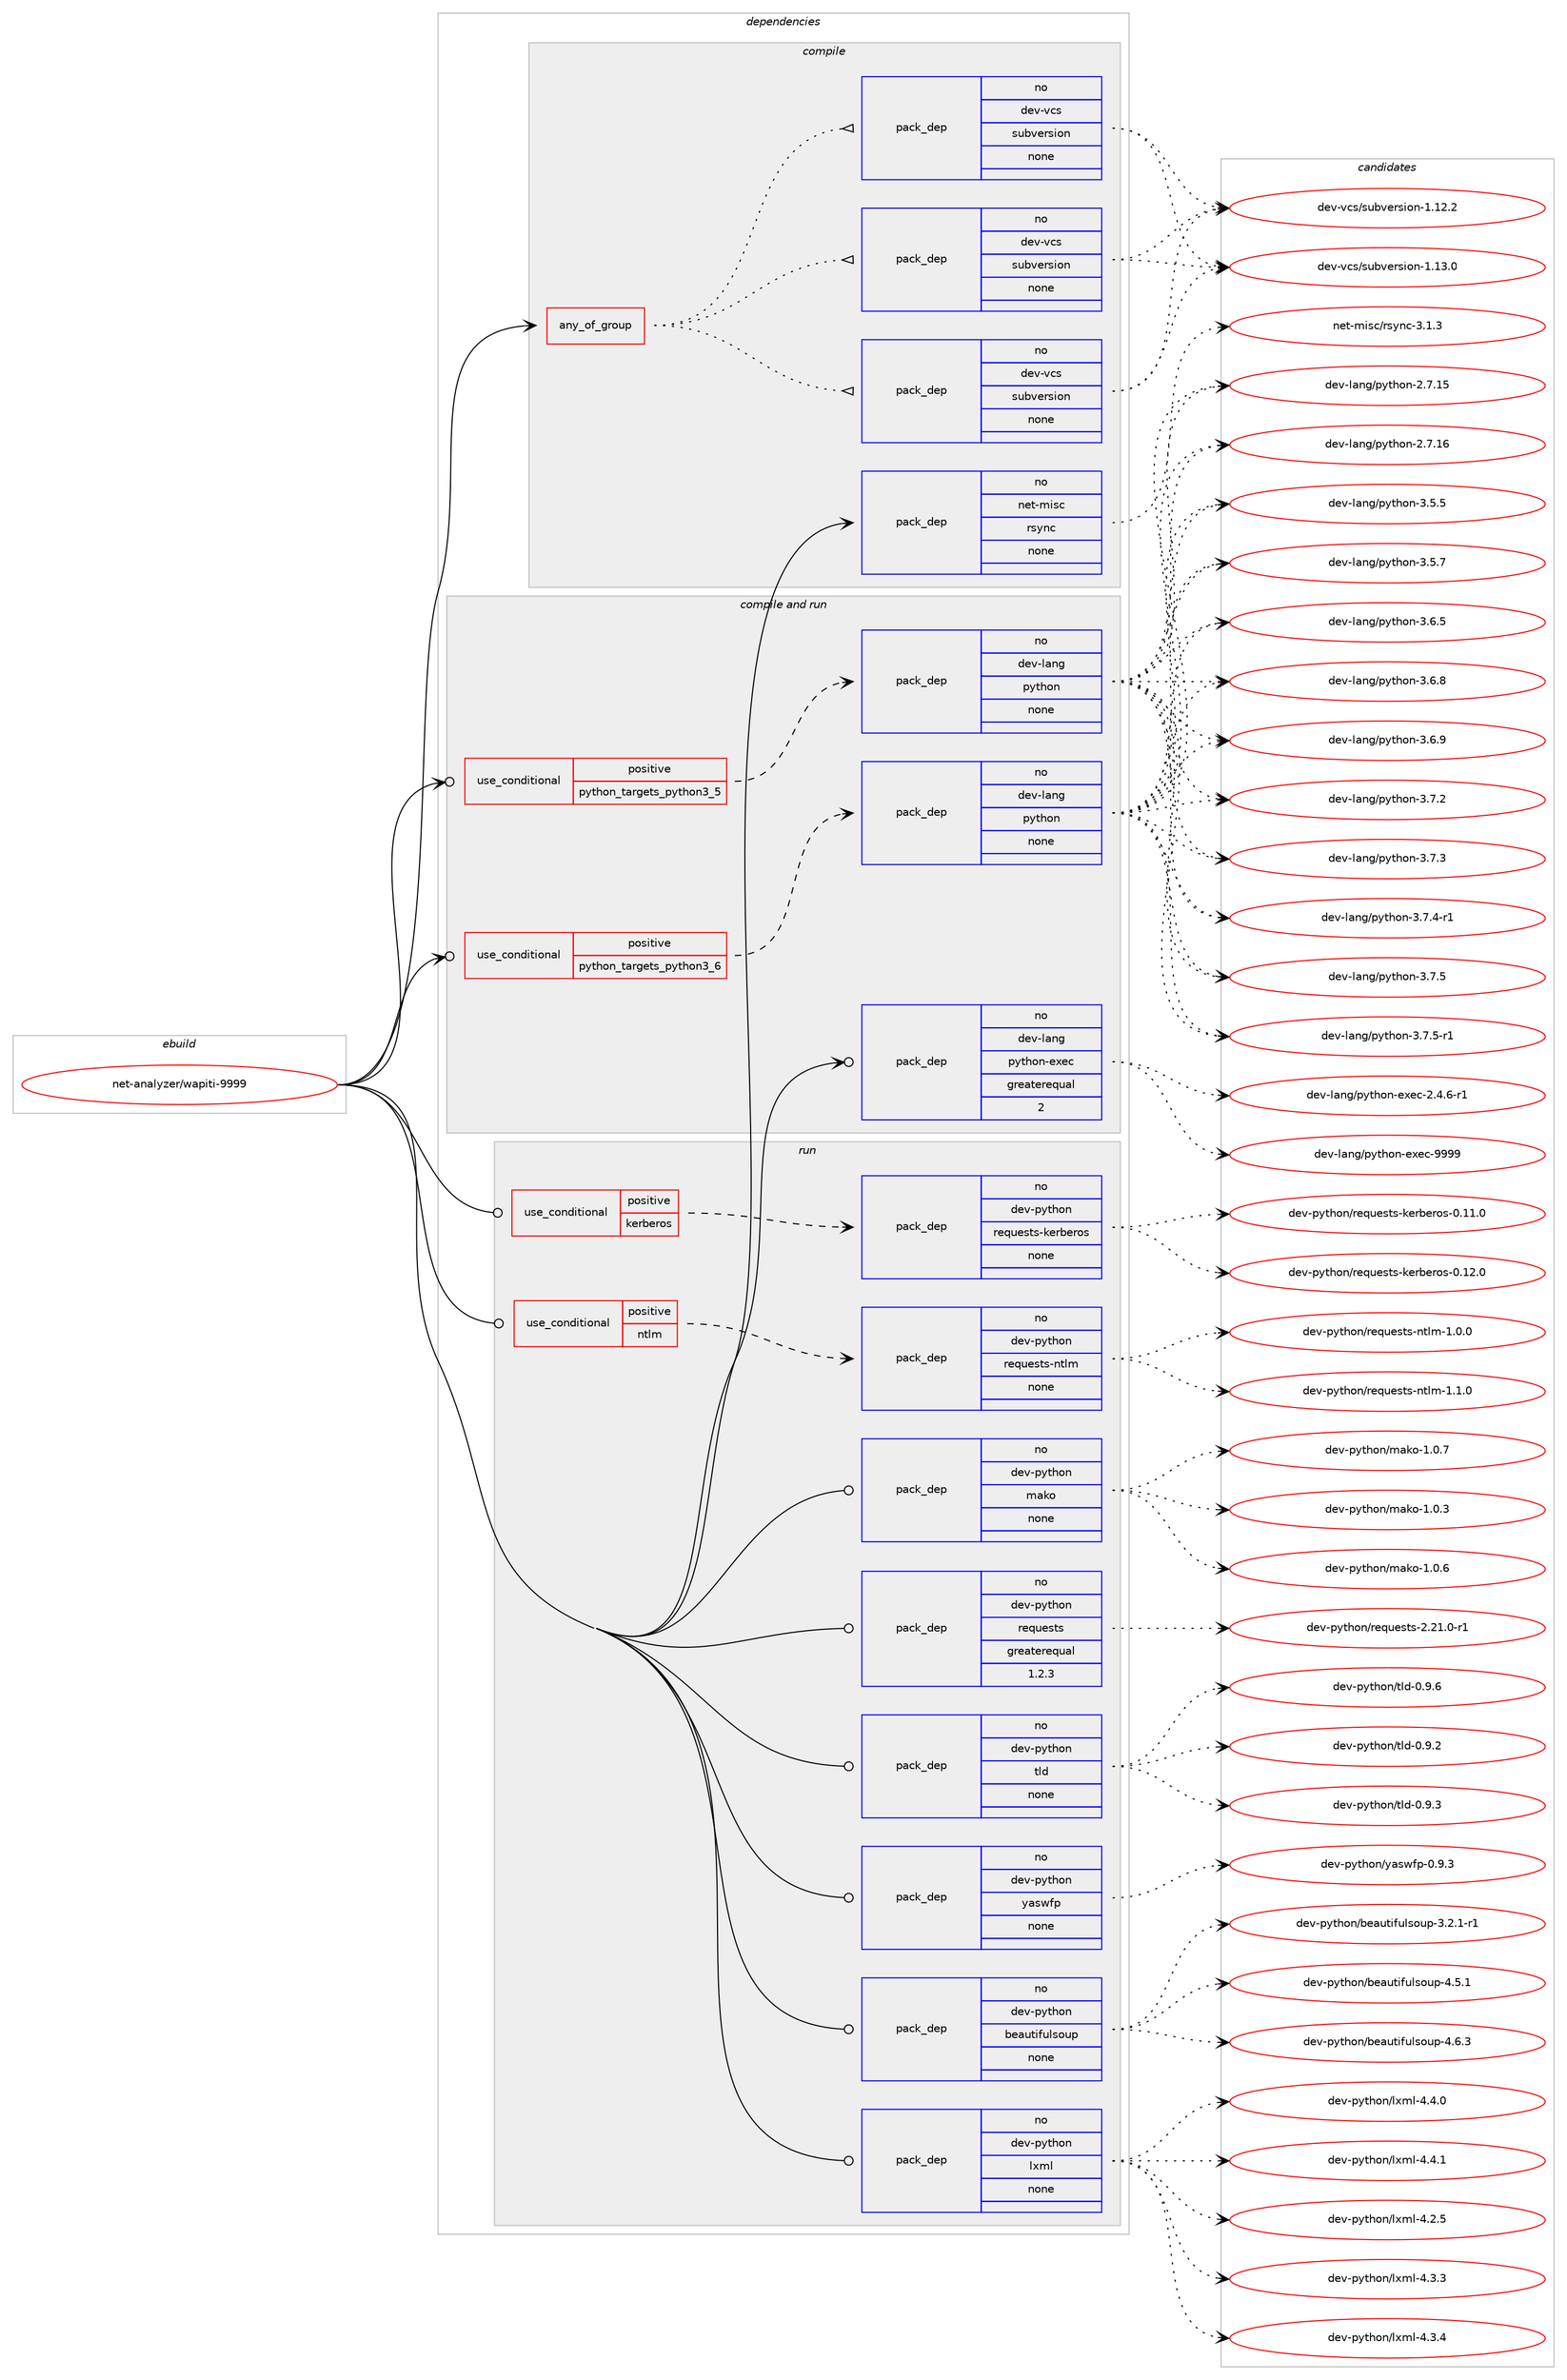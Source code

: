 digraph prolog {

# *************
# Graph options
# *************

newrank=true;
concentrate=true;
compound=true;
graph [rankdir=LR,fontname=Helvetica,fontsize=10,ranksep=1.5];#, ranksep=2.5, nodesep=0.2];
edge  [arrowhead=vee];
node  [fontname=Helvetica,fontsize=10];

# **********
# The ebuild
# **********

subgraph cluster_leftcol {
color=gray;
rank=same;
label=<<i>ebuild</i>>;
id [label="net-analyzer/wapiti-9999", color=red, width=4, href="../net-analyzer/wapiti-9999.svg"];
}

# ****************
# The dependencies
# ****************

subgraph cluster_midcol {
color=gray;
label=<<i>dependencies</i>>;
subgraph cluster_compile {
fillcolor="#eeeeee";
style=filled;
label=<<i>compile</i>>;
subgraph any13834 {
dependency816482 [label=<<TABLE BORDER="0" CELLBORDER="1" CELLSPACING="0" CELLPADDING="4"><TR><TD CELLPADDING="10">any_of_group</TD></TR></TABLE>>, shape=none, color=red];subgraph pack603577 {
dependency816483 [label=<<TABLE BORDER="0" CELLBORDER="1" CELLSPACING="0" CELLPADDING="4" WIDTH="220"><TR><TD ROWSPAN="6" CELLPADDING="30">pack_dep</TD></TR><TR><TD WIDTH="110">no</TD></TR><TR><TD>dev-vcs</TD></TR><TR><TD>subversion</TD></TR><TR><TD>none</TD></TR><TR><TD></TD></TR></TABLE>>, shape=none, color=blue];
}
dependency816482:e -> dependency816483:w [weight=20,style="dotted",arrowhead="oinv"];
subgraph pack603578 {
dependency816484 [label=<<TABLE BORDER="0" CELLBORDER="1" CELLSPACING="0" CELLPADDING="4" WIDTH="220"><TR><TD ROWSPAN="6" CELLPADDING="30">pack_dep</TD></TR><TR><TD WIDTH="110">no</TD></TR><TR><TD>dev-vcs</TD></TR><TR><TD>subversion</TD></TR><TR><TD>none</TD></TR><TR><TD></TD></TR></TABLE>>, shape=none, color=blue];
}
dependency816482:e -> dependency816484:w [weight=20,style="dotted",arrowhead="oinv"];
subgraph pack603579 {
dependency816485 [label=<<TABLE BORDER="0" CELLBORDER="1" CELLSPACING="0" CELLPADDING="4" WIDTH="220"><TR><TD ROWSPAN="6" CELLPADDING="30">pack_dep</TD></TR><TR><TD WIDTH="110">no</TD></TR><TR><TD>dev-vcs</TD></TR><TR><TD>subversion</TD></TR><TR><TD>none</TD></TR><TR><TD></TD></TR></TABLE>>, shape=none, color=blue];
}
dependency816482:e -> dependency816485:w [weight=20,style="dotted",arrowhead="oinv"];
}
id:e -> dependency816482:w [weight=20,style="solid",arrowhead="vee"];
subgraph pack603580 {
dependency816486 [label=<<TABLE BORDER="0" CELLBORDER="1" CELLSPACING="0" CELLPADDING="4" WIDTH="220"><TR><TD ROWSPAN="6" CELLPADDING="30">pack_dep</TD></TR><TR><TD WIDTH="110">no</TD></TR><TR><TD>net-misc</TD></TR><TR><TD>rsync</TD></TR><TR><TD>none</TD></TR><TR><TD></TD></TR></TABLE>>, shape=none, color=blue];
}
id:e -> dependency816486:w [weight=20,style="solid",arrowhead="vee"];
}
subgraph cluster_compileandrun {
fillcolor="#eeeeee";
style=filled;
label=<<i>compile and run</i>>;
subgraph cond198621 {
dependency816487 [label=<<TABLE BORDER="0" CELLBORDER="1" CELLSPACING="0" CELLPADDING="4"><TR><TD ROWSPAN="3" CELLPADDING="10">use_conditional</TD></TR><TR><TD>positive</TD></TR><TR><TD>python_targets_python3_5</TD></TR></TABLE>>, shape=none, color=red];
subgraph pack603581 {
dependency816488 [label=<<TABLE BORDER="0" CELLBORDER="1" CELLSPACING="0" CELLPADDING="4" WIDTH="220"><TR><TD ROWSPAN="6" CELLPADDING="30">pack_dep</TD></TR><TR><TD WIDTH="110">no</TD></TR><TR><TD>dev-lang</TD></TR><TR><TD>python</TD></TR><TR><TD>none</TD></TR><TR><TD></TD></TR></TABLE>>, shape=none, color=blue];
}
dependency816487:e -> dependency816488:w [weight=20,style="dashed",arrowhead="vee"];
}
id:e -> dependency816487:w [weight=20,style="solid",arrowhead="odotvee"];
subgraph cond198622 {
dependency816489 [label=<<TABLE BORDER="0" CELLBORDER="1" CELLSPACING="0" CELLPADDING="4"><TR><TD ROWSPAN="3" CELLPADDING="10">use_conditional</TD></TR><TR><TD>positive</TD></TR><TR><TD>python_targets_python3_6</TD></TR></TABLE>>, shape=none, color=red];
subgraph pack603582 {
dependency816490 [label=<<TABLE BORDER="0" CELLBORDER="1" CELLSPACING="0" CELLPADDING="4" WIDTH="220"><TR><TD ROWSPAN="6" CELLPADDING="30">pack_dep</TD></TR><TR><TD WIDTH="110">no</TD></TR><TR><TD>dev-lang</TD></TR><TR><TD>python</TD></TR><TR><TD>none</TD></TR><TR><TD></TD></TR></TABLE>>, shape=none, color=blue];
}
dependency816489:e -> dependency816490:w [weight=20,style="dashed",arrowhead="vee"];
}
id:e -> dependency816489:w [weight=20,style="solid",arrowhead="odotvee"];
subgraph pack603583 {
dependency816491 [label=<<TABLE BORDER="0" CELLBORDER="1" CELLSPACING="0" CELLPADDING="4" WIDTH="220"><TR><TD ROWSPAN="6" CELLPADDING="30">pack_dep</TD></TR><TR><TD WIDTH="110">no</TD></TR><TR><TD>dev-lang</TD></TR><TR><TD>python-exec</TD></TR><TR><TD>greaterequal</TD></TR><TR><TD>2</TD></TR></TABLE>>, shape=none, color=blue];
}
id:e -> dependency816491:w [weight=20,style="solid",arrowhead="odotvee"];
}
subgraph cluster_run {
fillcolor="#eeeeee";
style=filled;
label=<<i>run</i>>;
subgraph cond198623 {
dependency816492 [label=<<TABLE BORDER="0" CELLBORDER="1" CELLSPACING="0" CELLPADDING="4"><TR><TD ROWSPAN="3" CELLPADDING="10">use_conditional</TD></TR><TR><TD>positive</TD></TR><TR><TD>kerberos</TD></TR></TABLE>>, shape=none, color=red];
subgraph pack603584 {
dependency816493 [label=<<TABLE BORDER="0" CELLBORDER="1" CELLSPACING="0" CELLPADDING="4" WIDTH="220"><TR><TD ROWSPAN="6" CELLPADDING="30">pack_dep</TD></TR><TR><TD WIDTH="110">no</TD></TR><TR><TD>dev-python</TD></TR><TR><TD>requests-kerberos</TD></TR><TR><TD>none</TD></TR><TR><TD></TD></TR></TABLE>>, shape=none, color=blue];
}
dependency816492:e -> dependency816493:w [weight=20,style="dashed",arrowhead="vee"];
}
id:e -> dependency816492:w [weight=20,style="solid",arrowhead="odot"];
subgraph cond198624 {
dependency816494 [label=<<TABLE BORDER="0" CELLBORDER="1" CELLSPACING="0" CELLPADDING="4"><TR><TD ROWSPAN="3" CELLPADDING="10">use_conditional</TD></TR><TR><TD>positive</TD></TR><TR><TD>ntlm</TD></TR></TABLE>>, shape=none, color=red];
subgraph pack603585 {
dependency816495 [label=<<TABLE BORDER="0" CELLBORDER="1" CELLSPACING="0" CELLPADDING="4" WIDTH="220"><TR><TD ROWSPAN="6" CELLPADDING="30">pack_dep</TD></TR><TR><TD WIDTH="110">no</TD></TR><TR><TD>dev-python</TD></TR><TR><TD>requests-ntlm</TD></TR><TR><TD>none</TD></TR><TR><TD></TD></TR></TABLE>>, shape=none, color=blue];
}
dependency816494:e -> dependency816495:w [weight=20,style="dashed",arrowhead="vee"];
}
id:e -> dependency816494:w [weight=20,style="solid",arrowhead="odot"];
subgraph pack603586 {
dependency816496 [label=<<TABLE BORDER="0" CELLBORDER="1" CELLSPACING="0" CELLPADDING="4" WIDTH="220"><TR><TD ROWSPAN="6" CELLPADDING="30">pack_dep</TD></TR><TR><TD WIDTH="110">no</TD></TR><TR><TD>dev-python</TD></TR><TR><TD>beautifulsoup</TD></TR><TR><TD>none</TD></TR><TR><TD></TD></TR></TABLE>>, shape=none, color=blue];
}
id:e -> dependency816496:w [weight=20,style="solid",arrowhead="odot"];
subgraph pack603587 {
dependency816497 [label=<<TABLE BORDER="0" CELLBORDER="1" CELLSPACING="0" CELLPADDING="4" WIDTH="220"><TR><TD ROWSPAN="6" CELLPADDING="30">pack_dep</TD></TR><TR><TD WIDTH="110">no</TD></TR><TR><TD>dev-python</TD></TR><TR><TD>lxml</TD></TR><TR><TD>none</TD></TR><TR><TD></TD></TR></TABLE>>, shape=none, color=blue];
}
id:e -> dependency816497:w [weight=20,style="solid",arrowhead="odot"];
subgraph pack603588 {
dependency816498 [label=<<TABLE BORDER="0" CELLBORDER="1" CELLSPACING="0" CELLPADDING="4" WIDTH="220"><TR><TD ROWSPAN="6" CELLPADDING="30">pack_dep</TD></TR><TR><TD WIDTH="110">no</TD></TR><TR><TD>dev-python</TD></TR><TR><TD>mako</TD></TR><TR><TD>none</TD></TR><TR><TD></TD></TR></TABLE>>, shape=none, color=blue];
}
id:e -> dependency816498:w [weight=20,style="solid",arrowhead="odot"];
subgraph pack603589 {
dependency816499 [label=<<TABLE BORDER="0" CELLBORDER="1" CELLSPACING="0" CELLPADDING="4" WIDTH="220"><TR><TD ROWSPAN="6" CELLPADDING="30">pack_dep</TD></TR><TR><TD WIDTH="110">no</TD></TR><TR><TD>dev-python</TD></TR><TR><TD>requests</TD></TR><TR><TD>greaterequal</TD></TR><TR><TD>1.2.3</TD></TR></TABLE>>, shape=none, color=blue];
}
id:e -> dependency816499:w [weight=20,style="solid",arrowhead="odot"];
subgraph pack603590 {
dependency816500 [label=<<TABLE BORDER="0" CELLBORDER="1" CELLSPACING="0" CELLPADDING="4" WIDTH="220"><TR><TD ROWSPAN="6" CELLPADDING="30">pack_dep</TD></TR><TR><TD WIDTH="110">no</TD></TR><TR><TD>dev-python</TD></TR><TR><TD>tld</TD></TR><TR><TD>none</TD></TR><TR><TD></TD></TR></TABLE>>, shape=none, color=blue];
}
id:e -> dependency816500:w [weight=20,style="solid",arrowhead="odot"];
subgraph pack603591 {
dependency816501 [label=<<TABLE BORDER="0" CELLBORDER="1" CELLSPACING="0" CELLPADDING="4" WIDTH="220"><TR><TD ROWSPAN="6" CELLPADDING="30">pack_dep</TD></TR><TR><TD WIDTH="110">no</TD></TR><TR><TD>dev-python</TD></TR><TR><TD>yaswfp</TD></TR><TR><TD>none</TD></TR><TR><TD></TD></TR></TABLE>>, shape=none, color=blue];
}
id:e -> dependency816501:w [weight=20,style="solid",arrowhead="odot"];
}
}

# **************
# The candidates
# **************

subgraph cluster_choices {
rank=same;
color=gray;
label=<<i>candidates</i>>;

subgraph choice603577 {
color=black;
nodesep=1;
choice1001011184511899115471151179811810111411510511111045494649504650 [label="dev-vcs/subversion-1.12.2", color=red, width=4,href="../dev-vcs/subversion-1.12.2.svg"];
choice1001011184511899115471151179811810111411510511111045494649514648 [label="dev-vcs/subversion-1.13.0", color=red, width=4,href="../dev-vcs/subversion-1.13.0.svg"];
dependency816483:e -> choice1001011184511899115471151179811810111411510511111045494649504650:w [style=dotted,weight="100"];
dependency816483:e -> choice1001011184511899115471151179811810111411510511111045494649514648:w [style=dotted,weight="100"];
}
subgraph choice603578 {
color=black;
nodesep=1;
choice1001011184511899115471151179811810111411510511111045494649504650 [label="dev-vcs/subversion-1.12.2", color=red, width=4,href="../dev-vcs/subversion-1.12.2.svg"];
choice1001011184511899115471151179811810111411510511111045494649514648 [label="dev-vcs/subversion-1.13.0", color=red, width=4,href="../dev-vcs/subversion-1.13.0.svg"];
dependency816484:e -> choice1001011184511899115471151179811810111411510511111045494649504650:w [style=dotted,weight="100"];
dependency816484:e -> choice1001011184511899115471151179811810111411510511111045494649514648:w [style=dotted,weight="100"];
}
subgraph choice603579 {
color=black;
nodesep=1;
choice1001011184511899115471151179811810111411510511111045494649504650 [label="dev-vcs/subversion-1.12.2", color=red, width=4,href="../dev-vcs/subversion-1.12.2.svg"];
choice1001011184511899115471151179811810111411510511111045494649514648 [label="dev-vcs/subversion-1.13.0", color=red, width=4,href="../dev-vcs/subversion-1.13.0.svg"];
dependency816485:e -> choice1001011184511899115471151179811810111411510511111045494649504650:w [style=dotted,weight="100"];
dependency816485:e -> choice1001011184511899115471151179811810111411510511111045494649514648:w [style=dotted,weight="100"];
}
subgraph choice603580 {
color=black;
nodesep=1;
choice11010111645109105115994711411512111099455146494651 [label="net-misc/rsync-3.1.3", color=red, width=4,href="../net-misc/rsync-3.1.3.svg"];
dependency816486:e -> choice11010111645109105115994711411512111099455146494651:w [style=dotted,weight="100"];
}
subgraph choice603581 {
color=black;
nodesep=1;
choice10010111845108971101034711212111610411111045504655464953 [label="dev-lang/python-2.7.15", color=red, width=4,href="../dev-lang/python-2.7.15.svg"];
choice10010111845108971101034711212111610411111045504655464954 [label="dev-lang/python-2.7.16", color=red, width=4,href="../dev-lang/python-2.7.16.svg"];
choice100101118451089711010347112121116104111110455146534653 [label="dev-lang/python-3.5.5", color=red, width=4,href="../dev-lang/python-3.5.5.svg"];
choice100101118451089711010347112121116104111110455146534655 [label="dev-lang/python-3.5.7", color=red, width=4,href="../dev-lang/python-3.5.7.svg"];
choice100101118451089711010347112121116104111110455146544653 [label="dev-lang/python-3.6.5", color=red, width=4,href="../dev-lang/python-3.6.5.svg"];
choice100101118451089711010347112121116104111110455146544656 [label="dev-lang/python-3.6.8", color=red, width=4,href="../dev-lang/python-3.6.8.svg"];
choice100101118451089711010347112121116104111110455146544657 [label="dev-lang/python-3.6.9", color=red, width=4,href="../dev-lang/python-3.6.9.svg"];
choice100101118451089711010347112121116104111110455146554650 [label="dev-lang/python-3.7.2", color=red, width=4,href="../dev-lang/python-3.7.2.svg"];
choice100101118451089711010347112121116104111110455146554651 [label="dev-lang/python-3.7.3", color=red, width=4,href="../dev-lang/python-3.7.3.svg"];
choice1001011184510897110103471121211161041111104551465546524511449 [label="dev-lang/python-3.7.4-r1", color=red, width=4,href="../dev-lang/python-3.7.4-r1.svg"];
choice100101118451089711010347112121116104111110455146554653 [label="dev-lang/python-3.7.5", color=red, width=4,href="../dev-lang/python-3.7.5.svg"];
choice1001011184510897110103471121211161041111104551465546534511449 [label="dev-lang/python-3.7.5-r1", color=red, width=4,href="../dev-lang/python-3.7.5-r1.svg"];
dependency816488:e -> choice10010111845108971101034711212111610411111045504655464953:w [style=dotted,weight="100"];
dependency816488:e -> choice10010111845108971101034711212111610411111045504655464954:w [style=dotted,weight="100"];
dependency816488:e -> choice100101118451089711010347112121116104111110455146534653:w [style=dotted,weight="100"];
dependency816488:e -> choice100101118451089711010347112121116104111110455146534655:w [style=dotted,weight="100"];
dependency816488:e -> choice100101118451089711010347112121116104111110455146544653:w [style=dotted,weight="100"];
dependency816488:e -> choice100101118451089711010347112121116104111110455146544656:w [style=dotted,weight="100"];
dependency816488:e -> choice100101118451089711010347112121116104111110455146544657:w [style=dotted,weight="100"];
dependency816488:e -> choice100101118451089711010347112121116104111110455146554650:w [style=dotted,weight="100"];
dependency816488:e -> choice100101118451089711010347112121116104111110455146554651:w [style=dotted,weight="100"];
dependency816488:e -> choice1001011184510897110103471121211161041111104551465546524511449:w [style=dotted,weight="100"];
dependency816488:e -> choice100101118451089711010347112121116104111110455146554653:w [style=dotted,weight="100"];
dependency816488:e -> choice1001011184510897110103471121211161041111104551465546534511449:w [style=dotted,weight="100"];
}
subgraph choice603582 {
color=black;
nodesep=1;
choice10010111845108971101034711212111610411111045504655464953 [label="dev-lang/python-2.7.15", color=red, width=4,href="../dev-lang/python-2.7.15.svg"];
choice10010111845108971101034711212111610411111045504655464954 [label="dev-lang/python-2.7.16", color=red, width=4,href="../dev-lang/python-2.7.16.svg"];
choice100101118451089711010347112121116104111110455146534653 [label="dev-lang/python-3.5.5", color=red, width=4,href="../dev-lang/python-3.5.5.svg"];
choice100101118451089711010347112121116104111110455146534655 [label="dev-lang/python-3.5.7", color=red, width=4,href="../dev-lang/python-3.5.7.svg"];
choice100101118451089711010347112121116104111110455146544653 [label="dev-lang/python-3.6.5", color=red, width=4,href="../dev-lang/python-3.6.5.svg"];
choice100101118451089711010347112121116104111110455146544656 [label="dev-lang/python-3.6.8", color=red, width=4,href="../dev-lang/python-3.6.8.svg"];
choice100101118451089711010347112121116104111110455146544657 [label="dev-lang/python-3.6.9", color=red, width=4,href="../dev-lang/python-3.6.9.svg"];
choice100101118451089711010347112121116104111110455146554650 [label="dev-lang/python-3.7.2", color=red, width=4,href="../dev-lang/python-3.7.2.svg"];
choice100101118451089711010347112121116104111110455146554651 [label="dev-lang/python-3.7.3", color=red, width=4,href="../dev-lang/python-3.7.3.svg"];
choice1001011184510897110103471121211161041111104551465546524511449 [label="dev-lang/python-3.7.4-r1", color=red, width=4,href="../dev-lang/python-3.7.4-r1.svg"];
choice100101118451089711010347112121116104111110455146554653 [label="dev-lang/python-3.7.5", color=red, width=4,href="../dev-lang/python-3.7.5.svg"];
choice1001011184510897110103471121211161041111104551465546534511449 [label="dev-lang/python-3.7.5-r1", color=red, width=4,href="../dev-lang/python-3.7.5-r1.svg"];
dependency816490:e -> choice10010111845108971101034711212111610411111045504655464953:w [style=dotted,weight="100"];
dependency816490:e -> choice10010111845108971101034711212111610411111045504655464954:w [style=dotted,weight="100"];
dependency816490:e -> choice100101118451089711010347112121116104111110455146534653:w [style=dotted,weight="100"];
dependency816490:e -> choice100101118451089711010347112121116104111110455146534655:w [style=dotted,weight="100"];
dependency816490:e -> choice100101118451089711010347112121116104111110455146544653:w [style=dotted,weight="100"];
dependency816490:e -> choice100101118451089711010347112121116104111110455146544656:w [style=dotted,weight="100"];
dependency816490:e -> choice100101118451089711010347112121116104111110455146544657:w [style=dotted,weight="100"];
dependency816490:e -> choice100101118451089711010347112121116104111110455146554650:w [style=dotted,weight="100"];
dependency816490:e -> choice100101118451089711010347112121116104111110455146554651:w [style=dotted,weight="100"];
dependency816490:e -> choice1001011184510897110103471121211161041111104551465546524511449:w [style=dotted,weight="100"];
dependency816490:e -> choice100101118451089711010347112121116104111110455146554653:w [style=dotted,weight="100"];
dependency816490:e -> choice1001011184510897110103471121211161041111104551465546534511449:w [style=dotted,weight="100"];
}
subgraph choice603583 {
color=black;
nodesep=1;
choice10010111845108971101034711212111610411111045101120101994550465246544511449 [label="dev-lang/python-exec-2.4.6-r1", color=red, width=4,href="../dev-lang/python-exec-2.4.6-r1.svg"];
choice10010111845108971101034711212111610411111045101120101994557575757 [label="dev-lang/python-exec-9999", color=red, width=4,href="../dev-lang/python-exec-9999.svg"];
dependency816491:e -> choice10010111845108971101034711212111610411111045101120101994550465246544511449:w [style=dotted,weight="100"];
dependency816491:e -> choice10010111845108971101034711212111610411111045101120101994557575757:w [style=dotted,weight="100"];
}
subgraph choice603584 {
color=black;
nodesep=1;
choice1001011184511212111610411111047114101113117101115116115451071011149810111411111545484649494648 [label="dev-python/requests-kerberos-0.11.0", color=red, width=4,href="../dev-python/requests-kerberos-0.11.0.svg"];
choice1001011184511212111610411111047114101113117101115116115451071011149810111411111545484649504648 [label="dev-python/requests-kerberos-0.12.0", color=red, width=4,href="../dev-python/requests-kerberos-0.12.0.svg"];
dependency816493:e -> choice1001011184511212111610411111047114101113117101115116115451071011149810111411111545484649494648:w [style=dotted,weight="100"];
dependency816493:e -> choice1001011184511212111610411111047114101113117101115116115451071011149810111411111545484649504648:w [style=dotted,weight="100"];
}
subgraph choice603585 {
color=black;
nodesep=1;
choice100101118451121211161041111104711410111311710111511611545110116108109454946484648 [label="dev-python/requests-ntlm-1.0.0", color=red, width=4,href="../dev-python/requests-ntlm-1.0.0.svg"];
choice100101118451121211161041111104711410111311710111511611545110116108109454946494648 [label="dev-python/requests-ntlm-1.1.0", color=red, width=4,href="../dev-python/requests-ntlm-1.1.0.svg"];
dependency816495:e -> choice100101118451121211161041111104711410111311710111511611545110116108109454946484648:w [style=dotted,weight="100"];
dependency816495:e -> choice100101118451121211161041111104711410111311710111511611545110116108109454946494648:w [style=dotted,weight="100"];
}
subgraph choice603586 {
color=black;
nodesep=1;
choice100101118451121211161041111104798101971171161051021171081151111171124551465046494511449 [label="dev-python/beautifulsoup-3.2.1-r1", color=red, width=4,href="../dev-python/beautifulsoup-3.2.1-r1.svg"];
choice10010111845112121116104111110479810197117116105102117108115111117112455246534649 [label="dev-python/beautifulsoup-4.5.1", color=red, width=4,href="../dev-python/beautifulsoup-4.5.1.svg"];
choice10010111845112121116104111110479810197117116105102117108115111117112455246544651 [label="dev-python/beautifulsoup-4.6.3", color=red, width=4,href="../dev-python/beautifulsoup-4.6.3.svg"];
dependency816496:e -> choice100101118451121211161041111104798101971171161051021171081151111171124551465046494511449:w [style=dotted,weight="100"];
dependency816496:e -> choice10010111845112121116104111110479810197117116105102117108115111117112455246534649:w [style=dotted,weight="100"];
dependency816496:e -> choice10010111845112121116104111110479810197117116105102117108115111117112455246544651:w [style=dotted,weight="100"];
}
subgraph choice603587 {
color=black;
nodesep=1;
choice1001011184511212111610411111047108120109108455246504653 [label="dev-python/lxml-4.2.5", color=red, width=4,href="../dev-python/lxml-4.2.5.svg"];
choice1001011184511212111610411111047108120109108455246514651 [label="dev-python/lxml-4.3.3", color=red, width=4,href="../dev-python/lxml-4.3.3.svg"];
choice1001011184511212111610411111047108120109108455246514652 [label="dev-python/lxml-4.3.4", color=red, width=4,href="../dev-python/lxml-4.3.4.svg"];
choice1001011184511212111610411111047108120109108455246524648 [label="dev-python/lxml-4.4.0", color=red, width=4,href="../dev-python/lxml-4.4.0.svg"];
choice1001011184511212111610411111047108120109108455246524649 [label="dev-python/lxml-4.4.1", color=red, width=4,href="../dev-python/lxml-4.4.1.svg"];
dependency816497:e -> choice1001011184511212111610411111047108120109108455246504653:w [style=dotted,weight="100"];
dependency816497:e -> choice1001011184511212111610411111047108120109108455246514651:w [style=dotted,weight="100"];
dependency816497:e -> choice1001011184511212111610411111047108120109108455246514652:w [style=dotted,weight="100"];
dependency816497:e -> choice1001011184511212111610411111047108120109108455246524648:w [style=dotted,weight="100"];
dependency816497:e -> choice1001011184511212111610411111047108120109108455246524649:w [style=dotted,weight="100"];
}
subgraph choice603588 {
color=black;
nodesep=1;
choice100101118451121211161041111104710997107111454946484651 [label="dev-python/mako-1.0.3", color=red, width=4,href="../dev-python/mako-1.0.3.svg"];
choice100101118451121211161041111104710997107111454946484654 [label="dev-python/mako-1.0.6", color=red, width=4,href="../dev-python/mako-1.0.6.svg"];
choice100101118451121211161041111104710997107111454946484655 [label="dev-python/mako-1.0.7", color=red, width=4,href="../dev-python/mako-1.0.7.svg"];
dependency816498:e -> choice100101118451121211161041111104710997107111454946484651:w [style=dotted,weight="100"];
dependency816498:e -> choice100101118451121211161041111104710997107111454946484654:w [style=dotted,weight="100"];
dependency816498:e -> choice100101118451121211161041111104710997107111454946484655:w [style=dotted,weight="100"];
}
subgraph choice603589 {
color=black;
nodesep=1;
choice1001011184511212111610411111047114101113117101115116115455046504946484511449 [label="dev-python/requests-2.21.0-r1", color=red, width=4,href="../dev-python/requests-2.21.0-r1.svg"];
dependency816499:e -> choice1001011184511212111610411111047114101113117101115116115455046504946484511449:w [style=dotted,weight="100"];
}
subgraph choice603590 {
color=black;
nodesep=1;
choice1001011184511212111610411111047116108100454846574650 [label="dev-python/tld-0.9.2", color=red, width=4,href="../dev-python/tld-0.9.2.svg"];
choice1001011184511212111610411111047116108100454846574651 [label="dev-python/tld-0.9.3", color=red, width=4,href="../dev-python/tld-0.9.3.svg"];
choice1001011184511212111610411111047116108100454846574654 [label="dev-python/tld-0.9.6", color=red, width=4,href="../dev-python/tld-0.9.6.svg"];
dependency816500:e -> choice1001011184511212111610411111047116108100454846574650:w [style=dotted,weight="100"];
dependency816500:e -> choice1001011184511212111610411111047116108100454846574651:w [style=dotted,weight="100"];
dependency816500:e -> choice1001011184511212111610411111047116108100454846574654:w [style=dotted,weight="100"];
}
subgraph choice603591 {
color=black;
nodesep=1;
choice100101118451121211161041111104712197115119102112454846574651 [label="dev-python/yaswfp-0.9.3", color=red, width=4,href="../dev-python/yaswfp-0.9.3.svg"];
dependency816501:e -> choice100101118451121211161041111104712197115119102112454846574651:w [style=dotted,weight="100"];
}
}

}
